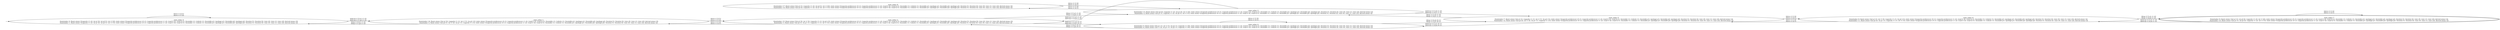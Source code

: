 digraph {
rankdir="LR"
s0[label="state_index=0
State(index=0, fluent atoms=[(capacity v1 c2), (at p1 l2), (at p2 l1), (at v1 l2)], static atoms=[(capacity-predecessor c0 c1), (capacity-predecessor c1 c2), (road l1 l2), (road l2 l1), (locatable v1), (vehicle v1), (locatable p1), (package p1), (locatable p2), (package p2), (location l1), (location l2), (size c0), (size c1), (size c2)], derived atoms=[])
State(index=1, fluent atoms=[(capacity v1 c2), (at p1 l2), (at p2 l1), (at v1 l1)], static atoms=[(capacity-predecessor c0 c1), (capacity-predecessor c1 c2), (road l1 l2), (road l2 l1), (locatable v1), (vehicle v1), (locatable p1), (package p1), (locatable p2), (package p2), (location l1), (location l2), (size c0), (size c1), (size c2)], derived atoms=[])
"]
s1[label="state_index=1
State(index=16, fluent atoms=[(at p1 l2), (capacity v1 c1), (at v1 l1), (in p2 v1)], static atoms=[(capacity-predecessor c0 c1), (capacity-predecessor c1 c2), (road l1 l2), (road l2 l1), (locatable v1), (vehicle v1), (locatable p1), (package p1), (locatable p2), (package p2), (location l1), (location l2), (size c0), (size c1), (size c2)], derived atoms=[])
State(index=2, fluent atoms=[(at p2 l1), (at v1 l2), (in p1 v1), (capacity v1 c1)], static atoms=[(capacity-predecessor c0 c1), (capacity-predecessor c1 c2), (road l1 l2), (road l2 l1), (locatable v1), (vehicle v1), (locatable p1), (package p1), (locatable p2), (package p2), (location l1), (location l2), (size c0), (size c1), (size c2)], derived atoms=[])
"]
s2[label="state_index=2
State(index=15, fluent atoms=[(at p1 l2), (at v1 l2), (capacity v1 c1), (in p2 v1)], static atoms=[(capacity-predecessor c0 c1), (capacity-predecessor c1 c2), (road l1 l2), (road l2 l1), (locatable v1), (vehicle v1), (locatable p1), (package p1), (locatable p2), (package p2), (location l1), (location l2), (size c0), (size c1), (size c2)], derived atoms=[])
State(index=3, fluent atoms=[(at p2 l1), (in p1 v1), (capacity v1 c1), (at v1 l1)], static atoms=[(capacity-predecessor c0 c1), (capacity-predecessor c1 c2), (road l1 l2), (road l2 l1), (locatable v1), (vehicle v1), (locatable p1), (package p1), (locatable p2), (package p2), (location l1), (location l2), (size c0), (size c1), (size c2)], derived atoms=[])
"]
s3[label="state_index=3
State(index=13, fluent atoms=[(at p2 l2), (capacity v1 c2), (at p1 l2), (at v1 l2)], static atoms=[(capacity-predecessor c0 c1), (capacity-predecessor c1 c2), (road l1 l2), (road l2 l1), (locatable v1), (vehicle v1), (locatable p1), (package p1), (locatable p2), (package p2), (location l1), (location l2), (size c0), (size c1), (size c2)], derived atoms=[])
State(index=4, fluent atoms=[(at p1 l1), (capacity v1 c2), (at p2 l1), (at v1 l1)], static atoms=[(capacity-predecessor c0 c1), (capacity-predecessor c1 c2), (road l1 l2), (road l2 l1), (locatable v1), (vehicle v1), (locatable p1), (package p1), (locatable p2), (package p2), (location l1), (location l2), (size c0), (size c1), (size c2)], derived atoms=[])
"]
s4[label="state_index=4
State(index=5, fluent atoms=[(in p1 v1), (at v1 l1), (in p2 v1), (capacity v1 c0)], static atoms=[(capacity-predecessor c0 c1), (capacity-predecessor c1 c2), (road l1 l2), (road l2 l1), (locatable v1), (vehicle v1), (locatable p1), (package p1), (locatable p2), (package p2), (location l1), (location l2), (size c0), (size c1), (size c2)], derived atoms=[])
State(index=6, fluent atoms=[(at v1 l2), (in p1 v1), (in p2 v1), (capacity v1 c0)], static atoms=[(capacity-predecessor c0 c1), (capacity-predecessor c1 c2), (road l1 l2), (road l2 l1), (locatable v1), (vehicle v1), (locatable p1), (package p1), (locatable p2), (package p2), (location l1), (location l2), (size c0), (size c1), (size c2)], derived atoms=[])
"]
s5[label="state_index=5
State(index=7, fluent atoms=[(at p1 l1), (capacity v1 c1), (at v1 l1), (in p2 v1)], static atoms=[(capacity-predecessor c0 c1), (capacity-predecessor c1 c2), (road l1 l2), (road l2 l1), (locatable v1), (vehicle v1), (locatable p1), (package p1), (locatable p2), (package p2), (location l1), (location l2), (size c0), (size c1), (size c2)], derived atoms=[])
State(index=12, fluent atoms=[(at p2 l2), (at v1 l2), (in p1 v1), (capacity v1 c1)], static atoms=[(capacity-predecessor c0 c1), (capacity-predecessor c1 c2), (road l1 l2), (road l2 l1), (locatable v1), (vehicle v1), (locatable p1), (package p1), (locatable p2), (package p2), (location l1), (location l2), (size c0), (size c1), (size c2)], derived atoms=[])
"]
s6[label="state_index=6
State(index=8, fluent atoms=[(at p1 l1), (at v1 l2), (capacity v1 c1), (in p2 v1)], static atoms=[(capacity-predecessor c0 c1), (capacity-predecessor c1 c2), (road l1 l2), (road l2 l1), (locatable v1), (vehicle v1), (locatable p1), (package p1), (locatable p2), (package p2), (location l1), (location l2), (size c0), (size c1), (size c2)], derived atoms=[])
State(index=11, fluent atoms=[(at p2 l2), (in p1 v1), (capacity v1 c1), (at v1 l1)], static atoms=[(capacity-predecessor c0 c1), (capacity-predecessor c1 c2), (road l1 l2), (road l2 l1), (locatable v1), (vehicle v1), (locatable p1), (package p1), (locatable p2), (package p2), (location l1), (location l2), (size c0), (size c1), (size c2)], derived atoms=[])
"]
s7[peripheries=2,label="state_index=7
State(index=9, fluent atoms=[(at p1 l1), (at p2 l2), (capacity v1 c2), (at v1 l2)], static atoms=[(capacity-predecessor c0 c1), (capacity-predecessor c1 c2), (road l1 l2), (road l2 l1), (locatable v1), (vehicle v1), (locatable p1), (package p1), (locatable p2), (package p2), (location l1), (location l2), (size c0), (size c1), (size c2)], derived atoms=[])
State(index=10, fluent atoms=[(at p1 l1), (at p2 l2), (capacity v1 c2), (at v1 l1)], static atoms=[(capacity-predecessor c0 c1), (capacity-predecessor c1 c2), (road l1 l2), (road l2 l1), (locatable v1), (vehicle v1), (locatable p1), (package p1), (locatable p2), (package p2), (location l1), (location l2), (size c0), (size c1), (size c2)], derived atoms=[])
"]
s8[label="state_index=8
State(index=17, fluent atoms=[(at p1 l1), (capacity v1 c2), (at p2 l1), (at v1 l2)], static atoms=[(capacity-predecessor c0 c1), (capacity-predecessor c1 c2), (road l1 l2), (road l2 l1), (locatable v1), (vehicle v1), (locatable p1), (package p1), (locatable p2), (package p2), (location l1), (location l2), (size c0), (size c1), (size c2)], derived atoms=[])
State(index=14, fluent atoms=[(at p2 l2), (capacity v1 c2), (at p1 l2), (at v1 l1)], static atoms=[(capacity-predecessor c0 c1), (capacity-predecessor c1 c2), (road l1 l2), (road l2 l1), (locatable v1), (vehicle v1), (locatable p1), (package p1), (locatable p2), (package p2), (location l1), (location l2), (size c0), (size c1), (size c2)], derived atoms=[])
"]
Dangling [ label = "", style = invis ]
{ rank = same; Dangling }
Dangling -> s0
{ rank = same; s0}
{ rank = same; s1}
{ rank = same; s2,s8}
{ rank = same; s3,s4}
{ rank = same; s5}
{ rank = same; s6}
{ rank = same; s7}
s0->s0 [label="(drive v1 l2 l1)
(drive v1 l1 l2)
"]
s0->s1 [label="(pick-up v1 l2 p1 c1 c2)
(pick-up v1 l1 p2 c1 c2)
"]
s1->s0 [label="(drop v1 l2 p1 c1 c2)
(drop v1 l1 p2 c1 c2)
"]
s1->s2 [label="(drive v1 l2 l1)
(drive v1 l1 l2)
"]
s2->s1 [label="(drive v1 l1 l2)
(drive v1 l2 l1)
"]
s2->s3 [label="(drop v1 l1 p1 c1 c2)
(drop v1 l2 p2 c1 c2)
"]
s2->s4 [label="(pick-up v1 l1 p2 c0 c1)
(pick-up v1 l2 p1 c0 c1)
"]
s3->s2 [label="(pick-up v1 l1 p1 c1 c2)
(pick-up v1 l2 p2 c1 c2)
"]
s3->s5 [label="(pick-up v1 l1 p2 c1 c2)
(pick-up v1 l2 p1 c1 c2)
"]
s3->s8 [label="(drive v1 l1 l2)
(drive v1 l2 l1)
"]
s4->s2 [label="(drop v1 l2 p1 c0 c1)
(drop v1 l1 p2 c0 c1)
"]
s4->s4 [label="(drive v1 l1 l2)
(drive v1 l2 l1)
"]
s4->s5 [label="(drop v1 l2 p2 c0 c1)
(drop v1 l1 p1 c0 c1)
"]
s5->s3 [label="(drop v1 l1 p2 c1 c2)
(drop v1 l2 p1 c1 c2)
"]
s5->s4 [label="(pick-up v1 l1 p1 c0 c1)
(pick-up v1 l2 p2 c0 c1)
"]
s5->s6 [label="(drive v1 l1 l2)
(drive v1 l2 l1)
"]
s6->s5 [label="(drive v1 l1 l2)
(drive v1 l2 l1)
"]
s6->s7 [label="(drop v1 l1 p1 c1 c2)
(drop v1 l2 p2 c1 c2)
"]
s7->s6 [label="(pick-up v1 l1 p1 c1 c2)
(pick-up v1 l2 p2 c1 c2)
"]
s7->s7 [label="(drive v1 l1 l2)
(drive v1 l2 l1)
"]
s8->s3 [label="(drive v1 l1 l2)
(drive v1 l2 l1)
"]
}

